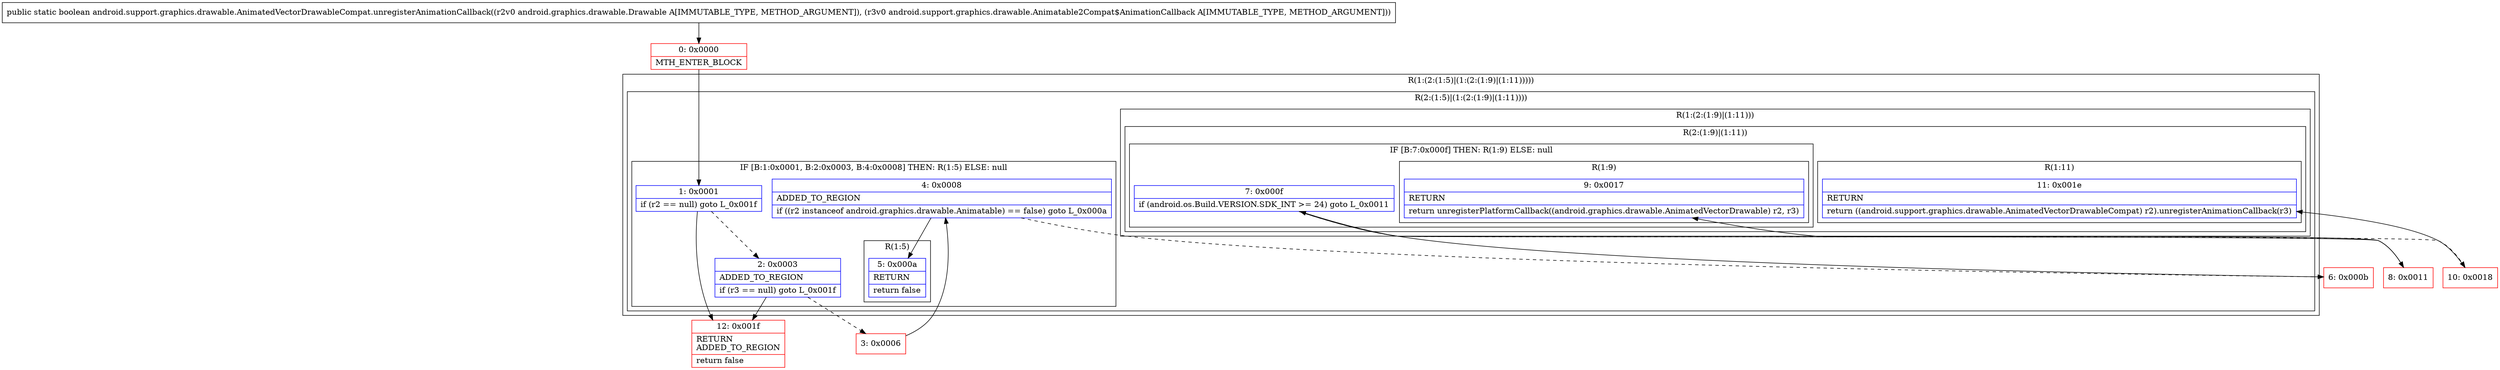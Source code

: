 digraph "CFG forandroid.support.graphics.drawable.AnimatedVectorDrawableCompat.unregisterAnimationCallback(Landroid\/graphics\/drawable\/Drawable;Landroid\/support\/graphics\/drawable\/Animatable2Compat$AnimationCallback;)Z" {
subgraph cluster_Region_1997507489 {
label = "R(1:(2:(1:5)|(1:(2:(1:9)|(1:11)))))";
node [shape=record,color=blue];
subgraph cluster_Region_1708335041 {
label = "R(2:(1:5)|(1:(2:(1:9)|(1:11))))";
node [shape=record,color=blue];
subgraph cluster_IfRegion_432719589 {
label = "IF [B:1:0x0001, B:2:0x0003, B:4:0x0008] THEN: R(1:5) ELSE: null";
node [shape=record,color=blue];
Node_1 [shape=record,label="{1\:\ 0x0001|if (r2 == null) goto L_0x001f\l}"];
Node_2 [shape=record,label="{2\:\ 0x0003|ADDED_TO_REGION\l|if (r3 == null) goto L_0x001f\l}"];
Node_4 [shape=record,label="{4\:\ 0x0008|ADDED_TO_REGION\l|if ((r2 instanceof android.graphics.drawable.Animatable) == false) goto L_0x000a\l}"];
subgraph cluster_Region_187443569 {
label = "R(1:5)";
node [shape=record,color=blue];
Node_5 [shape=record,label="{5\:\ 0x000a|RETURN\l|return false\l}"];
}
}
subgraph cluster_Region_7731510 {
label = "R(1:(2:(1:9)|(1:11)))";
node [shape=record,color=blue];
subgraph cluster_Region_2099626990 {
label = "R(2:(1:9)|(1:11))";
node [shape=record,color=blue];
subgraph cluster_IfRegion_840425281 {
label = "IF [B:7:0x000f] THEN: R(1:9) ELSE: null";
node [shape=record,color=blue];
Node_7 [shape=record,label="{7\:\ 0x000f|if (android.os.Build.VERSION.SDK_INT \>= 24) goto L_0x0011\l}"];
subgraph cluster_Region_1478102995 {
label = "R(1:9)";
node [shape=record,color=blue];
Node_9 [shape=record,label="{9\:\ 0x0017|RETURN\l|return unregisterPlatformCallback((android.graphics.drawable.AnimatedVectorDrawable) r2, r3)\l}"];
}
}
subgraph cluster_Region_1997136303 {
label = "R(1:11)";
node [shape=record,color=blue];
Node_11 [shape=record,label="{11\:\ 0x001e|RETURN\l|return ((android.support.graphics.drawable.AnimatedVectorDrawableCompat) r2).unregisterAnimationCallback(r3)\l}"];
}
}
}
}
}
Node_0 [shape=record,color=red,label="{0\:\ 0x0000|MTH_ENTER_BLOCK\l}"];
Node_3 [shape=record,color=red,label="{3\:\ 0x0006}"];
Node_6 [shape=record,color=red,label="{6\:\ 0x000b}"];
Node_8 [shape=record,color=red,label="{8\:\ 0x0011}"];
Node_10 [shape=record,color=red,label="{10\:\ 0x0018}"];
Node_12 [shape=record,color=red,label="{12\:\ 0x001f|RETURN\lADDED_TO_REGION\l|return false\l}"];
MethodNode[shape=record,label="{public static boolean android.support.graphics.drawable.AnimatedVectorDrawableCompat.unregisterAnimationCallback((r2v0 android.graphics.drawable.Drawable A[IMMUTABLE_TYPE, METHOD_ARGUMENT]), (r3v0 android.support.graphics.drawable.Animatable2Compat$AnimationCallback A[IMMUTABLE_TYPE, METHOD_ARGUMENT])) }"];
MethodNode -> Node_0;
Node_1 -> Node_2[style=dashed];
Node_1 -> Node_12;
Node_2 -> Node_3[style=dashed];
Node_2 -> Node_12;
Node_4 -> Node_5;
Node_4 -> Node_6[style=dashed];
Node_7 -> Node_8;
Node_7 -> Node_10[style=dashed];
Node_0 -> Node_1;
Node_3 -> Node_4;
Node_6 -> Node_7;
Node_8 -> Node_9;
Node_10 -> Node_11;
}

